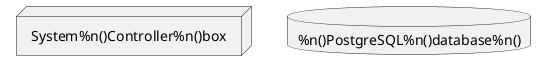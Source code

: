 {
  "sha1": "mc8wcb2ahd8q93tn51hvq3mzovossij",
  "insertion": {
    "when": "2024-06-03T18:59:35.081Z",
    "user": "plantuml@gmail.com"
  }
}
@startuml
skinparam componentStyle uml2
node "System%n()Controller%n()box"
database "%n()PostgreSQL%n()database%n()" as DB
@enduml
